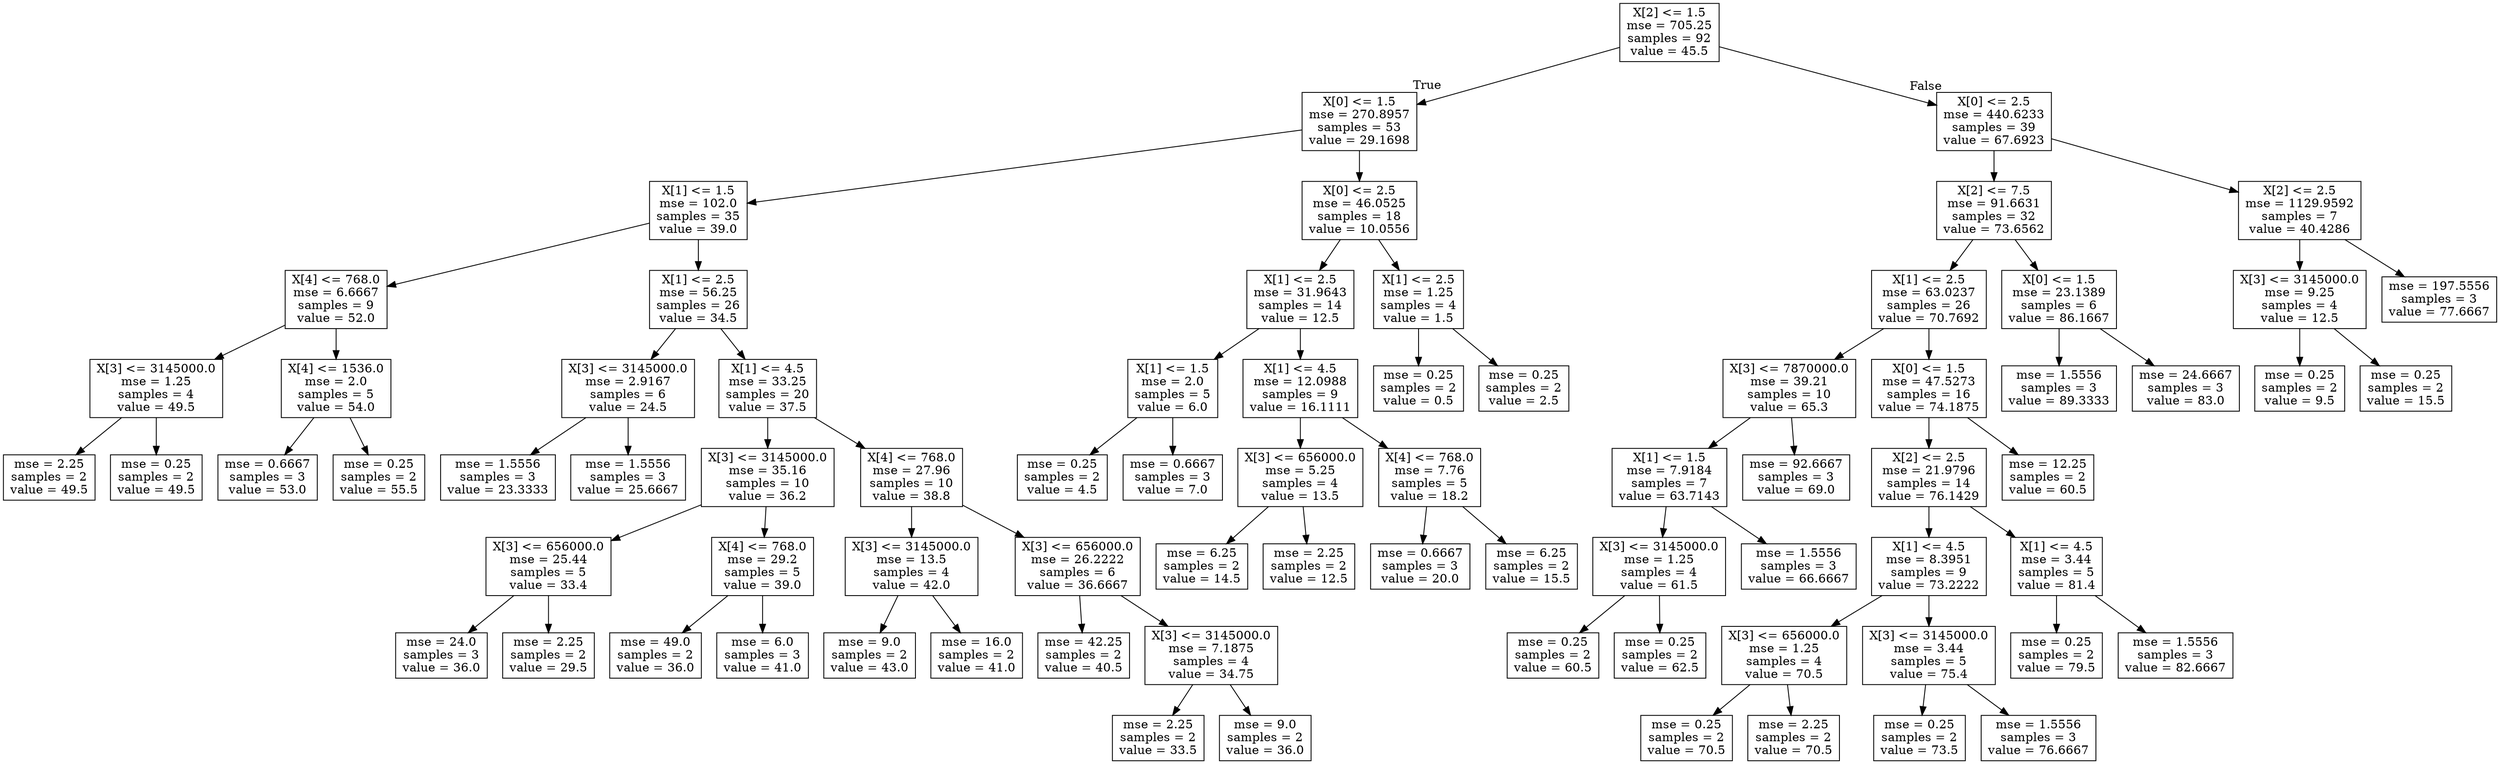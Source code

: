 digraph Tree {
node [shape=box] ;
0 [label="X[2] <= 1.5\nmse = 705.25\nsamples = 92\nvalue = 45.5"] ;
1 [label="X[0] <= 1.5\nmse = 270.8957\nsamples = 53\nvalue = 29.1698"] ;
0 -> 1 [labeldistance=2.5, labelangle=45, headlabel="True"] ;
2 [label="X[1] <= 1.5\nmse = 102.0\nsamples = 35\nvalue = 39.0"] ;
1 -> 2 ;
3 [label="X[4] <= 768.0\nmse = 6.6667\nsamples = 9\nvalue = 52.0"] ;
2 -> 3 ;
4 [label="X[3] <= 3145000.0\nmse = 1.25\nsamples = 4\nvalue = 49.5"] ;
3 -> 4 ;
5 [label="mse = 2.25\nsamples = 2\nvalue = 49.5"] ;
4 -> 5 ;
6 [label="mse = 0.25\nsamples = 2\nvalue = 49.5"] ;
4 -> 6 ;
7 [label="X[4] <= 1536.0\nmse = 2.0\nsamples = 5\nvalue = 54.0"] ;
3 -> 7 ;
8 [label="mse = 0.6667\nsamples = 3\nvalue = 53.0"] ;
7 -> 8 ;
9 [label="mse = 0.25\nsamples = 2\nvalue = 55.5"] ;
7 -> 9 ;
10 [label="X[1] <= 2.5\nmse = 56.25\nsamples = 26\nvalue = 34.5"] ;
2 -> 10 ;
11 [label="X[3] <= 3145000.0\nmse = 2.9167\nsamples = 6\nvalue = 24.5"] ;
10 -> 11 ;
12 [label="mse = 1.5556\nsamples = 3\nvalue = 23.3333"] ;
11 -> 12 ;
13 [label="mse = 1.5556\nsamples = 3\nvalue = 25.6667"] ;
11 -> 13 ;
14 [label="X[1] <= 4.5\nmse = 33.25\nsamples = 20\nvalue = 37.5"] ;
10 -> 14 ;
15 [label="X[3] <= 3145000.0\nmse = 35.16\nsamples = 10\nvalue = 36.2"] ;
14 -> 15 ;
16 [label="X[3] <= 656000.0\nmse = 25.44\nsamples = 5\nvalue = 33.4"] ;
15 -> 16 ;
17 [label="mse = 24.0\nsamples = 3\nvalue = 36.0"] ;
16 -> 17 ;
18 [label="mse = 2.25\nsamples = 2\nvalue = 29.5"] ;
16 -> 18 ;
19 [label="X[4] <= 768.0\nmse = 29.2\nsamples = 5\nvalue = 39.0"] ;
15 -> 19 ;
20 [label="mse = 49.0\nsamples = 2\nvalue = 36.0"] ;
19 -> 20 ;
21 [label="mse = 6.0\nsamples = 3\nvalue = 41.0"] ;
19 -> 21 ;
22 [label="X[4] <= 768.0\nmse = 27.96\nsamples = 10\nvalue = 38.8"] ;
14 -> 22 ;
23 [label="X[3] <= 3145000.0\nmse = 13.5\nsamples = 4\nvalue = 42.0"] ;
22 -> 23 ;
24 [label="mse = 9.0\nsamples = 2\nvalue = 43.0"] ;
23 -> 24 ;
25 [label="mse = 16.0\nsamples = 2\nvalue = 41.0"] ;
23 -> 25 ;
26 [label="X[3] <= 656000.0\nmse = 26.2222\nsamples = 6\nvalue = 36.6667"] ;
22 -> 26 ;
27 [label="mse = 42.25\nsamples = 2\nvalue = 40.5"] ;
26 -> 27 ;
28 [label="X[3] <= 3145000.0\nmse = 7.1875\nsamples = 4\nvalue = 34.75"] ;
26 -> 28 ;
29 [label="mse = 2.25\nsamples = 2\nvalue = 33.5"] ;
28 -> 29 ;
30 [label="mse = 9.0\nsamples = 2\nvalue = 36.0"] ;
28 -> 30 ;
31 [label="X[0] <= 2.5\nmse = 46.0525\nsamples = 18\nvalue = 10.0556"] ;
1 -> 31 ;
32 [label="X[1] <= 2.5\nmse = 31.9643\nsamples = 14\nvalue = 12.5"] ;
31 -> 32 ;
33 [label="X[1] <= 1.5\nmse = 2.0\nsamples = 5\nvalue = 6.0"] ;
32 -> 33 ;
34 [label="mse = 0.25\nsamples = 2\nvalue = 4.5"] ;
33 -> 34 ;
35 [label="mse = 0.6667\nsamples = 3\nvalue = 7.0"] ;
33 -> 35 ;
36 [label="X[1] <= 4.5\nmse = 12.0988\nsamples = 9\nvalue = 16.1111"] ;
32 -> 36 ;
37 [label="X[3] <= 656000.0\nmse = 5.25\nsamples = 4\nvalue = 13.5"] ;
36 -> 37 ;
38 [label="mse = 6.25\nsamples = 2\nvalue = 14.5"] ;
37 -> 38 ;
39 [label="mse = 2.25\nsamples = 2\nvalue = 12.5"] ;
37 -> 39 ;
40 [label="X[4] <= 768.0\nmse = 7.76\nsamples = 5\nvalue = 18.2"] ;
36 -> 40 ;
41 [label="mse = 0.6667\nsamples = 3\nvalue = 20.0"] ;
40 -> 41 ;
42 [label="mse = 6.25\nsamples = 2\nvalue = 15.5"] ;
40 -> 42 ;
43 [label="X[1] <= 2.5\nmse = 1.25\nsamples = 4\nvalue = 1.5"] ;
31 -> 43 ;
44 [label="mse = 0.25\nsamples = 2\nvalue = 0.5"] ;
43 -> 44 ;
45 [label="mse = 0.25\nsamples = 2\nvalue = 2.5"] ;
43 -> 45 ;
46 [label="X[0] <= 2.5\nmse = 440.6233\nsamples = 39\nvalue = 67.6923"] ;
0 -> 46 [labeldistance=2.5, labelangle=-45, headlabel="False"] ;
47 [label="X[2] <= 7.5\nmse = 91.6631\nsamples = 32\nvalue = 73.6562"] ;
46 -> 47 ;
48 [label="X[1] <= 2.5\nmse = 63.0237\nsamples = 26\nvalue = 70.7692"] ;
47 -> 48 ;
49 [label="X[3] <= 7870000.0\nmse = 39.21\nsamples = 10\nvalue = 65.3"] ;
48 -> 49 ;
50 [label="X[1] <= 1.5\nmse = 7.9184\nsamples = 7\nvalue = 63.7143"] ;
49 -> 50 ;
51 [label="X[3] <= 3145000.0\nmse = 1.25\nsamples = 4\nvalue = 61.5"] ;
50 -> 51 ;
52 [label="mse = 0.25\nsamples = 2\nvalue = 60.5"] ;
51 -> 52 ;
53 [label="mse = 0.25\nsamples = 2\nvalue = 62.5"] ;
51 -> 53 ;
54 [label="mse = 1.5556\nsamples = 3\nvalue = 66.6667"] ;
50 -> 54 ;
55 [label="mse = 92.6667\nsamples = 3\nvalue = 69.0"] ;
49 -> 55 ;
56 [label="X[0] <= 1.5\nmse = 47.5273\nsamples = 16\nvalue = 74.1875"] ;
48 -> 56 ;
57 [label="X[2] <= 2.5\nmse = 21.9796\nsamples = 14\nvalue = 76.1429"] ;
56 -> 57 ;
58 [label="X[1] <= 4.5\nmse = 8.3951\nsamples = 9\nvalue = 73.2222"] ;
57 -> 58 ;
59 [label="X[3] <= 656000.0\nmse = 1.25\nsamples = 4\nvalue = 70.5"] ;
58 -> 59 ;
60 [label="mse = 0.25\nsamples = 2\nvalue = 70.5"] ;
59 -> 60 ;
61 [label="mse = 2.25\nsamples = 2\nvalue = 70.5"] ;
59 -> 61 ;
62 [label="X[3] <= 3145000.0\nmse = 3.44\nsamples = 5\nvalue = 75.4"] ;
58 -> 62 ;
63 [label="mse = 0.25\nsamples = 2\nvalue = 73.5"] ;
62 -> 63 ;
64 [label="mse = 1.5556\nsamples = 3\nvalue = 76.6667"] ;
62 -> 64 ;
65 [label="X[1] <= 4.5\nmse = 3.44\nsamples = 5\nvalue = 81.4"] ;
57 -> 65 ;
66 [label="mse = 0.25\nsamples = 2\nvalue = 79.5"] ;
65 -> 66 ;
67 [label="mse = 1.5556\nsamples = 3\nvalue = 82.6667"] ;
65 -> 67 ;
68 [label="mse = 12.25\nsamples = 2\nvalue = 60.5"] ;
56 -> 68 ;
69 [label="X[0] <= 1.5\nmse = 23.1389\nsamples = 6\nvalue = 86.1667"] ;
47 -> 69 ;
70 [label="mse = 1.5556\nsamples = 3\nvalue = 89.3333"] ;
69 -> 70 ;
71 [label="mse = 24.6667\nsamples = 3\nvalue = 83.0"] ;
69 -> 71 ;
72 [label="X[2] <= 2.5\nmse = 1129.9592\nsamples = 7\nvalue = 40.4286"] ;
46 -> 72 ;
73 [label="X[3] <= 3145000.0\nmse = 9.25\nsamples = 4\nvalue = 12.5"] ;
72 -> 73 ;
74 [label="mse = 0.25\nsamples = 2\nvalue = 9.5"] ;
73 -> 74 ;
75 [label="mse = 0.25\nsamples = 2\nvalue = 15.5"] ;
73 -> 75 ;
76 [label="mse = 197.5556\nsamples = 3\nvalue = 77.6667"] ;
72 -> 76 ;
}